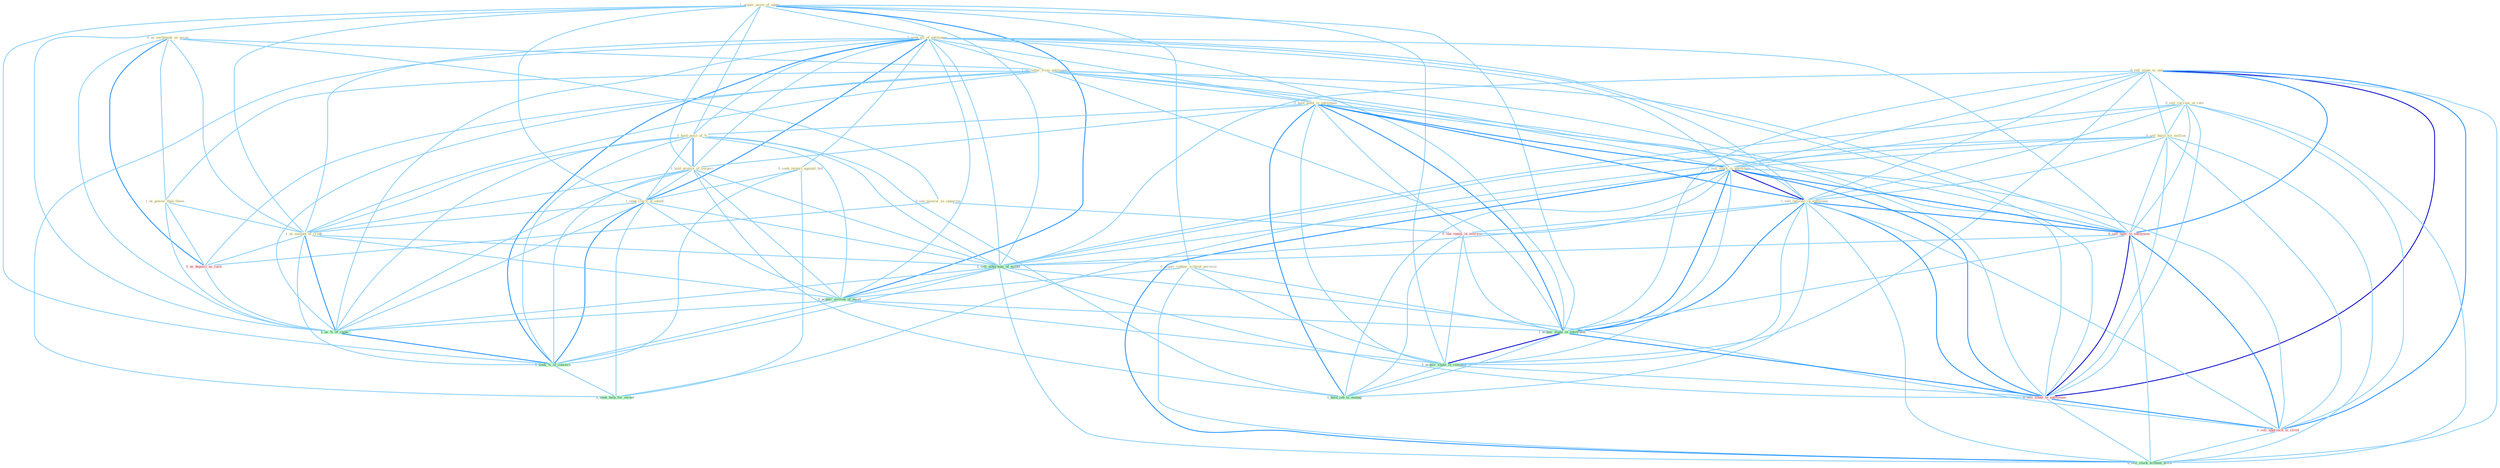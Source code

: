 Graph G{ 
    node
    [shape=polygon,style=filled,width=.5,height=.06,color="#BDFCC9",fixedsize=true,fontsize=4,
    fontcolor="#2f4f4f"];
    {node
    [color="#ffffe0", fontcolor="#8b7d6b"] "1_acquir_asset_of_agenc " "0_us_earthquak_as_excus " "0_see_measur_as_opportun " "0_sell_stake_to_unit " "0_sell_currenc_at_rate " "1_seek_all_of_entitynam " "1_us_letter_from_entitynam " "0_hold_meet_in_entitynam " "0_seek_injunct_against_bid " "1_us_power_than_those " "0_acquir_rubber_without_permiss " "1_hold_posit_of_% " "0_sell_build_for_million " "1_hold_promis_of_surgeri " "1_sell_stock_in_entitynam " "1_seek_clarif_of_intent " "1_sell_interest_in_entitynam " "1_us_amount_of_crude "}
{node [color="#fff0f5", fontcolor="#b22222"] "0_sell_oper_to_entitynam " "0_see_vaniti_in_everyon " "0_us_deposit_as_cach " "0_sell_stake_to_entitynam " "1_sell_approach_to_client "}
edge [color="#B0E2FF"];

	"1_acquir_asset_of_agenc " -- "1_seek_all_of_entitynam " [w="1", color="#87cefa" ];
	"1_acquir_asset_of_agenc " -- "0_acquir_rubber_without_permiss " [w="1", color="#87cefa" ];
	"1_acquir_asset_of_agenc " -- "1_hold_posit_of_% " [w="1", color="#87cefa" ];
	"1_acquir_asset_of_agenc " -- "1_hold_promis_of_surgeri " [w="1", color="#87cefa" ];
	"1_acquir_asset_of_agenc " -- "1_seek_clarif_of_intent " [w="1", color="#87cefa" ];
	"1_acquir_asset_of_agenc " -- "1_us_amount_of_crude " [w="1", color="#87cefa" ];
	"1_acquir_asset_of_agenc " -- "1_sell_othernum_of_model " [w="1", color="#87cefa" ];
	"1_acquir_asset_of_agenc " -- "1_acquir_million_of_asset " [w="2", color="#1e90ff" , len=0.8];
	"1_acquir_asset_of_agenc " -- "1_acquir_stake_in_entitynam " [w="1", color="#87cefa" ];
	"1_acquir_asset_of_agenc " -- "1_acquir_stake_in_compani " [w="1", color="#87cefa" ];
	"1_acquir_asset_of_agenc " -- "1_us_%_of_capac " [w="1", color="#87cefa" ];
	"1_acquir_asset_of_agenc " -- "1_seek_%_of_concern " [w="1", color="#87cefa" ];
	"0_us_earthquak_as_excus " -- "0_see_measur_as_opportun " [w="1", color="#87cefa" ];
	"0_us_earthquak_as_excus " -- "1_us_letter_from_entitynam " [w="1", color="#87cefa" ];
	"0_us_earthquak_as_excus " -- "1_us_power_than_those " [w="1", color="#87cefa" ];
	"0_us_earthquak_as_excus " -- "1_us_amount_of_crude " [w="1", color="#87cefa" ];
	"0_us_earthquak_as_excus " -- "0_us_deposit_as_cach " [w="2", color="#1e90ff" , len=0.8];
	"0_us_earthquak_as_excus " -- "1_us_%_of_capac " [w="1", color="#87cefa" ];
	"0_see_measur_as_opportun " -- "0_see_vaniti_in_everyon " [w="1", color="#87cefa" ];
	"0_see_measur_as_opportun " -- "0_us_deposit_as_cach " [w="1", color="#87cefa" ];
	"0_sell_stake_to_unit " -- "0_sell_currenc_at_rate " [w="1", color="#87cefa" ];
	"0_sell_stake_to_unit " -- "0_sell_build_for_million " [w="1", color="#87cefa" ];
	"0_sell_stake_to_unit " -- "1_sell_stock_in_entitynam " [w="1", color="#87cefa" ];
	"0_sell_stake_to_unit " -- "1_sell_interest_in_entitynam " [w="1", color="#87cefa" ];
	"0_sell_stake_to_unit " -- "0_sell_oper_to_entitynam " [w="2", color="#1e90ff" , len=0.8];
	"0_sell_stake_to_unit " -- "1_sell_othernum_of_model " [w="1", color="#87cefa" ];
	"0_sell_stake_to_unit " -- "1_acquir_stake_in_entitynam " [w="1", color="#87cefa" ];
	"0_sell_stake_to_unit " -- "1_acquir_stake_in_compani " [w="1", color="#87cefa" ];
	"0_sell_stake_to_unit " -- "0_sell_stake_to_entitynam " [w="3", color="#0000cd" , len=0.6];
	"0_sell_stake_to_unit " -- "1_sell_approach_to_client " [w="2", color="#1e90ff" , len=0.8];
	"0_sell_stake_to_unit " -- "0_sell_stock_without_hitch " [w="1", color="#87cefa" ];
	"0_sell_currenc_at_rate " -- "0_sell_build_for_million " [w="1", color="#87cefa" ];
	"0_sell_currenc_at_rate " -- "1_sell_stock_in_entitynam " [w="1", color="#87cefa" ];
	"0_sell_currenc_at_rate " -- "1_sell_interest_in_entitynam " [w="1", color="#87cefa" ];
	"0_sell_currenc_at_rate " -- "0_sell_oper_to_entitynam " [w="1", color="#87cefa" ];
	"0_sell_currenc_at_rate " -- "1_sell_othernum_of_model " [w="1", color="#87cefa" ];
	"0_sell_currenc_at_rate " -- "0_sell_stake_to_entitynam " [w="1", color="#87cefa" ];
	"0_sell_currenc_at_rate " -- "1_sell_approach_to_client " [w="1", color="#87cefa" ];
	"0_sell_currenc_at_rate " -- "0_sell_stock_without_hitch " [w="1", color="#87cefa" ];
	"1_seek_all_of_entitynam " -- "1_us_letter_from_entitynam " [w="1", color="#87cefa" ];
	"1_seek_all_of_entitynam " -- "0_hold_meet_in_entitynam " [w="1", color="#87cefa" ];
	"1_seek_all_of_entitynam " -- "0_seek_injunct_against_bid " [w="1", color="#87cefa" ];
	"1_seek_all_of_entitynam " -- "1_hold_posit_of_% " [w="1", color="#87cefa" ];
	"1_seek_all_of_entitynam " -- "1_hold_promis_of_surgeri " [w="1", color="#87cefa" ];
	"1_seek_all_of_entitynam " -- "1_sell_stock_in_entitynam " [w="1", color="#87cefa" ];
	"1_seek_all_of_entitynam " -- "1_seek_clarif_of_intent " [w="2", color="#1e90ff" , len=0.8];
	"1_seek_all_of_entitynam " -- "1_sell_interest_in_entitynam " [w="1", color="#87cefa" ];
	"1_seek_all_of_entitynam " -- "1_us_amount_of_crude " [w="1", color="#87cefa" ];
	"1_seek_all_of_entitynam " -- "0_sell_oper_to_entitynam " [w="1", color="#87cefa" ];
	"1_seek_all_of_entitynam " -- "1_sell_othernum_of_model " [w="1", color="#87cefa" ];
	"1_seek_all_of_entitynam " -- "1_acquir_million_of_asset " [w="1", color="#87cefa" ];
	"1_seek_all_of_entitynam " -- "1_acquir_stake_in_entitynam " [w="1", color="#87cefa" ];
	"1_seek_all_of_entitynam " -- "0_sell_stake_to_entitynam " [w="1", color="#87cefa" ];
	"1_seek_all_of_entitynam " -- "1_us_%_of_capac " [w="1", color="#87cefa" ];
	"1_seek_all_of_entitynam " -- "1_seek_%_of_concern " [w="2", color="#1e90ff" , len=0.8];
	"1_seek_all_of_entitynam " -- "1_seek_help_for_owner " [w="1", color="#87cefa" ];
	"1_us_letter_from_entitynam " -- "0_hold_meet_in_entitynam " [w="1", color="#87cefa" ];
	"1_us_letter_from_entitynam " -- "1_us_power_than_those " [w="1", color="#87cefa" ];
	"1_us_letter_from_entitynam " -- "1_sell_stock_in_entitynam " [w="1", color="#87cefa" ];
	"1_us_letter_from_entitynam " -- "1_sell_interest_in_entitynam " [w="1", color="#87cefa" ];
	"1_us_letter_from_entitynam " -- "1_us_amount_of_crude " [w="1", color="#87cefa" ];
	"1_us_letter_from_entitynam " -- "0_sell_oper_to_entitynam " [w="1", color="#87cefa" ];
	"1_us_letter_from_entitynam " -- "0_us_deposit_as_cach " [w="1", color="#87cefa" ];
	"1_us_letter_from_entitynam " -- "1_acquir_stake_in_entitynam " [w="1", color="#87cefa" ];
	"1_us_letter_from_entitynam " -- "0_sell_stake_to_entitynam " [w="1", color="#87cefa" ];
	"1_us_letter_from_entitynam " -- "1_us_%_of_capac " [w="1", color="#87cefa" ];
	"0_hold_meet_in_entitynam " -- "1_hold_posit_of_% " [w="1", color="#87cefa" ];
	"0_hold_meet_in_entitynam " -- "1_hold_promis_of_surgeri " [w="1", color="#87cefa" ];
	"0_hold_meet_in_entitynam " -- "1_sell_stock_in_entitynam " [w="2", color="#1e90ff" , len=0.8];
	"0_hold_meet_in_entitynam " -- "1_sell_interest_in_entitynam " [w="2", color="#1e90ff" , len=0.8];
	"0_hold_meet_in_entitynam " -- "0_sell_oper_to_entitynam " [w="1", color="#87cefa" ];
	"0_hold_meet_in_entitynam " -- "0_see_vaniti_in_everyon " [w="1", color="#87cefa" ];
	"0_hold_meet_in_entitynam " -- "1_acquir_stake_in_entitynam " [w="2", color="#1e90ff" , len=0.8];
	"0_hold_meet_in_entitynam " -- "1_acquir_stake_in_compani " [w="1", color="#87cefa" ];
	"0_hold_meet_in_entitynam " -- "0_sell_stake_to_entitynam " [w="1", color="#87cefa" ];
	"0_hold_meet_in_entitynam " -- "1_hold_job_in_manag " [w="2", color="#1e90ff" , len=0.8];
	"0_seek_injunct_against_bid " -- "1_seek_clarif_of_intent " [w="1", color="#87cefa" ];
	"0_seek_injunct_against_bid " -- "1_seek_%_of_concern " [w="1", color="#87cefa" ];
	"0_seek_injunct_against_bid " -- "1_seek_help_for_owner " [w="1", color="#87cefa" ];
	"1_us_power_than_those " -- "1_us_amount_of_crude " [w="1", color="#87cefa" ];
	"1_us_power_than_those " -- "0_us_deposit_as_cach " [w="1", color="#87cefa" ];
	"1_us_power_than_those " -- "1_us_%_of_capac " [w="1", color="#87cefa" ];
	"0_acquir_rubber_without_permiss " -- "1_acquir_million_of_asset " [w="1", color="#87cefa" ];
	"0_acquir_rubber_without_permiss " -- "1_acquir_stake_in_entitynam " [w="1", color="#87cefa" ];
	"0_acquir_rubber_without_permiss " -- "1_acquir_stake_in_compani " [w="1", color="#87cefa" ];
	"0_acquir_rubber_without_permiss " -- "0_sell_stock_without_hitch " [w="1", color="#87cefa" ];
	"1_hold_posit_of_% " -- "1_hold_promis_of_surgeri " [w="2", color="#1e90ff" , len=0.8];
	"1_hold_posit_of_% " -- "1_seek_clarif_of_intent " [w="1", color="#87cefa" ];
	"1_hold_posit_of_% " -- "1_us_amount_of_crude " [w="1", color="#87cefa" ];
	"1_hold_posit_of_% " -- "1_sell_othernum_of_model " [w="1", color="#87cefa" ];
	"1_hold_posit_of_% " -- "1_acquir_million_of_asset " [w="1", color="#87cefa" ];
	"1_hold_posit_of_% " -- "1_us_%_of_capac " [w="1", color="#87cefa" ];
	"1_hold_posit_of_% " -- "1_hold_job_in_manag " [w="1", color="#87cefa" ];
	"1_hold_posit_of_% " -- "1_seek_%_of_concern " [w="1", color="#87cefa" ];
	"0_sell_build_for_million " -- "1_sell_stock_in_entitynam " [w="1", color="#87cefa" ];
	"0_sell_build_for_million " -- "1_sell_interest_in_entitynam " [w="1", color="#87cefa" ];
	"0_sell_build_for_million " -- "0_sell_oper_to_entitynam " [w="1", color="#87cefa" ];
	"0_sell_build_for_million " -- "1_sell_othernum_of_model " [w="1", color="#87cefa" ];
	"0_sell_build_for_million " -- "0_sell_stake_to_entitynam " [w="1", color="#87cefa" ];
	"0_sell_build_for_million " -- "1_sell_approach_to_client " [w="1", color="#87cefa" ];
	"0_sell_build_for_million " -- "0_sell_stock_without_hitch " [w="1", color="#87cefa" ];
	"0_sell_build_for_million " -- "1_seek_help_for_owner " [w="1", color="#87cefa" ];
	"1_hold_promis_of_surgeri " -- "1_seek_clarif_of_intent " [w="1", color="#87cefa" ];
	"1_hold_promis_of_surgeri " -- "1_us_amount_of_crude " [w="1", color="#87cefa" ];
	"1_hold_promis_of_surgeri " -- "1_sell_othernum_of_model " [w="1", color="#87cefa" ];
	"1_hold_promis_of_surgeri " -- "1_acquir_million_of_asset " [w="1", color="#87cefa" ];
	"1_hold_promis_of_surgeri " -- "1_us_%_of_capac " [w="1", color="#87cefa" ];
	"1_hold_promis_of_surgeri " -- "1_hold_job_in_manag " [w="1", color="#87cefa" ];
	"1_hold_promis_of_surgeri " -- "1_seek_%_of_concern " [w="1", color="#87cefa" ];
	"1_sell_stock_in_entitynam " -- "1_sell_interest_in_entitynam " [w="3", color="#0000cd" , len=0.6];
	"1_sell_stock_in_entitynam " -- "0_sell_oper_to_entitynam " [w="2", color="#1e90ff" , len=0.8];
	"1_sell_stock_in_entitynam " -- "1_sell_othernum_of_model " [w="1", color="#87cefa" ];
	"1_sell_stock_in_entitynam " -- "0_see_vaniti_in_everyon " [w="1", color="#87cefa" ];
	"1_sell_stock_in_entitynam " -- "1_acquir_stake_in_entitynam " [w="2", color="#1e90ff" , len=0.8];
	"1_sell_stock_in_entitynam " -- "1_acquir_stake_in_compani " [w="1", color="#87cefa" ];
	"1_sell_stock_in_entitynam " -- "0_sell_stake_to_entitynam " [w="2", color="#1e90ff" , len=0.8];
	"1_sell_stock_in_entitynam " -- "1_sell_approach_to_client " [w="1", color="#87cefa" ];
	"1_sell_stock_in_entitynam " -- "1_hold_job_in_manag " [w="1", color="#87cefa" ];
	"1_sell_stock_in_entitynam " -- "0_sell_stock_without_hitch " [w="2", color="#1e90ff" , len=0.8];
	"1_seek_clarif_of_intent " -- "1_us_amount_of_crude " [w="1", color="#87cefa" ];
	"1_seek_clarif_of_intent " -- "1_sell_othernum_of_model " [w="1", color="#87cefa" ];
	"1_seek_clarif_of_intent " -- "1_acquir_million_of_asset " [w="1", color="#87cefa" ];
	"1_seek_clarif_of_intent " -- "1_us_%_of_capac " [w="1", color="#87cefa" ];
	"1_seek_clarif_of_intent " -- "1_seek_%_of_concern " [w="2", color="#1e90ff" , len=0.8];
	"1_seek_clarif_of_intent " -- "1_seek_help_for_owner " [w="1", color="#87cefa" ];
	"1_sell_interest_in_entitynam " -- "0_sell_oper_to_entitynam " [w="2", color="#1e90ff" , len=0.8];
	"1_sell_interest_in_entitynam " -- "1_sell_othernum_of_model " [w="1", color="#87cefa" ];
	"1_sell_interest_in_entitynam " -- "0_see_vaniti_in_everyon " [w="1", color="#87cefa" ];
	"1_sell_interest_in_entitynam " -- "1_acquir_stake_in_entitynam " [w="2", color="#1e90ff" , len=0.8];
	"1_sell_interest_in_entitynam " -- "1_acquir_stake_in_compani " [w="1", color="#87cefa" ];
	"1_sell_interest_in_entitynam " -- "0_sell_stake_to_entitynam " [w="2", color="#1e90ff" , len=0.8];
	"1_sell_interest_in_entitynam " -- "1_sell_approach_to_client " [w="1", color="#87cefa" ];
	"1_sell_interest_in_entitynam " -- "1_hold_job_in_manag " [w="1", color="#87cefa" ];
	"1_sell_interest_in_entitynam " -- "0_sell_stock_without_hitch " [w="1", color="#87cefa" ];
	"1_us_amount_of_crude " -- "1_sell_othernum_of_model " [w="1", color="#87cefa" ];
	"1_us_amount_of_crude " -- "1_acquir_million_of_asset " [w="1", color="#87cefa" ];
	"1_us_amount_of_crude " -- "0_us_deposit_as_cach " [w="1", color="#87cefa" ];
	"1_us_amount_of_crude " -- "1_us_%_of_capac " [w="2", color="#1e90ff" , len=0.8];
	"1_us_amount_of_crude " -- "1_seek_%_of_concern " [w="1", color="#87cefa" ];
	"0_sell_oper_to_entitynam " -- "1_sell_othernum_of_model " [w="1", color="#87cefa" ];
	"0_sell_oper_to_entitynam " -- "1_acquir_stake_in_entitynam " [w="1", color="#87cefa" ];
	"0_sell_oper_to_entitynam " -- "0_sell_stake_to_entitynam " [w="3", color="#0000cd" , len=0.6];
	"0_sell_oper_to_entitynam " -- "1_sell_approach_to_client " [w="2", color="#1e90ff" , len=0.8];
	"0_sell_oper_to_entitynam " -- "0_sell_stock_without_hitch " [w="1", color="#87cefa" ];
	"1_sell_othernum_of_model " -- "1_acquir_million_of_asset " [w="1", color="#87cefa" ];
	"1_sell_othernum_of_model " -- "0_sell_stake_to_entitynam " [w="1", color="#87cefa" ];
	"1_sell_othernum_of_model " -- "1_us_%_of_capac " [w="1", color="#87cefa" ];
	"1_sell_othernum_of_model " -- "1_sell_approach_to_client " [w="1", color="#87cefa" ];
	"1_sell_othernum_of_model " -- "0_sell_stock_without_hitch " [w="1", color="#87cefa" ];
	"1_sell_othernum_of_model " -- "1_seek_%_of_concern " [w="1", color="#87cefa" ];
	"0_see_vaniti_in_everyon " -- "1_acquir_stake_in_entitynam " [w="1", color="#87cefa" ];
	"0_see_vaniti_in_everyon " -- "1_acquir_stake_in_compani " [w="1", color="#87cefa" ];
	"0_see_vaniti_in_everyon " -- "1_hold_job_in_manag " [w="1", color="#87cefa" ];
	"1_acquir_million_of_asset " -- "1_acquir_stake_in_entitynam " [w="1", color="#87cefa" ];
	"1_acquir_million_of_asset " -- "1_acquir_stake_in_compani " [w="1", color="#87cefa" ];
	"1_acquir_million_of_asset " -- "1_us_%_of_capac " [w="1", color="#87cefa" ];
	"1_acquir_million_of_asset " -- "1_seek_%_of_concern " [w="1", color="#87cefa" ];
	"0_us_deposit_as_cach " -- "1_us_%_of_capac " [w="1", color="#87cefa" ];
	"1_acquir_stake_in_entitynam " -- "1_acquir_stake_in_compani " [w="3", color="#0000cd" , len=0.6];
	"1_acquir_stake_in_entitynam " -- "0_sell_stake_to_entitynam " [w="2", color="#1e90ff" , len=0.8];
	"1_acquir_stake_in_entitynam " -- "1_hold_job_in_manag " [w="1", color="#87cefa" ];
	"1_acquir_stake_in_compani " -- "0_sell_stake_to_entitynam " [w="1", color="#87cefa" ];
	"1_acquir_stake_in_compani " -- "1_hold_job_in_manag " [w="1", color="#87cefa" ];
	"0_sell_stake_to_entitynam " -- "1_sell_approach_to_client " [w="2", color="#1e90ff" , len=0.8];
	"0_sell_stake_to_entitynam " -- "0_sell_stock_without_hitch " [w="1", color="#87cefa" ];
	"1_us_%_of_capac " -- "1_seek_%_of_concern " [w="2", color="#1e90ff" , len=0.8];
	"1_sell_approach_to_client " -- "0_sell_stock_without_hitch " [w="1", color="#87cefa" ];
	"1_seek_%_of_concern " -- "1_seek_help_for_owner " [w="1", color="#87cefa" ];
}